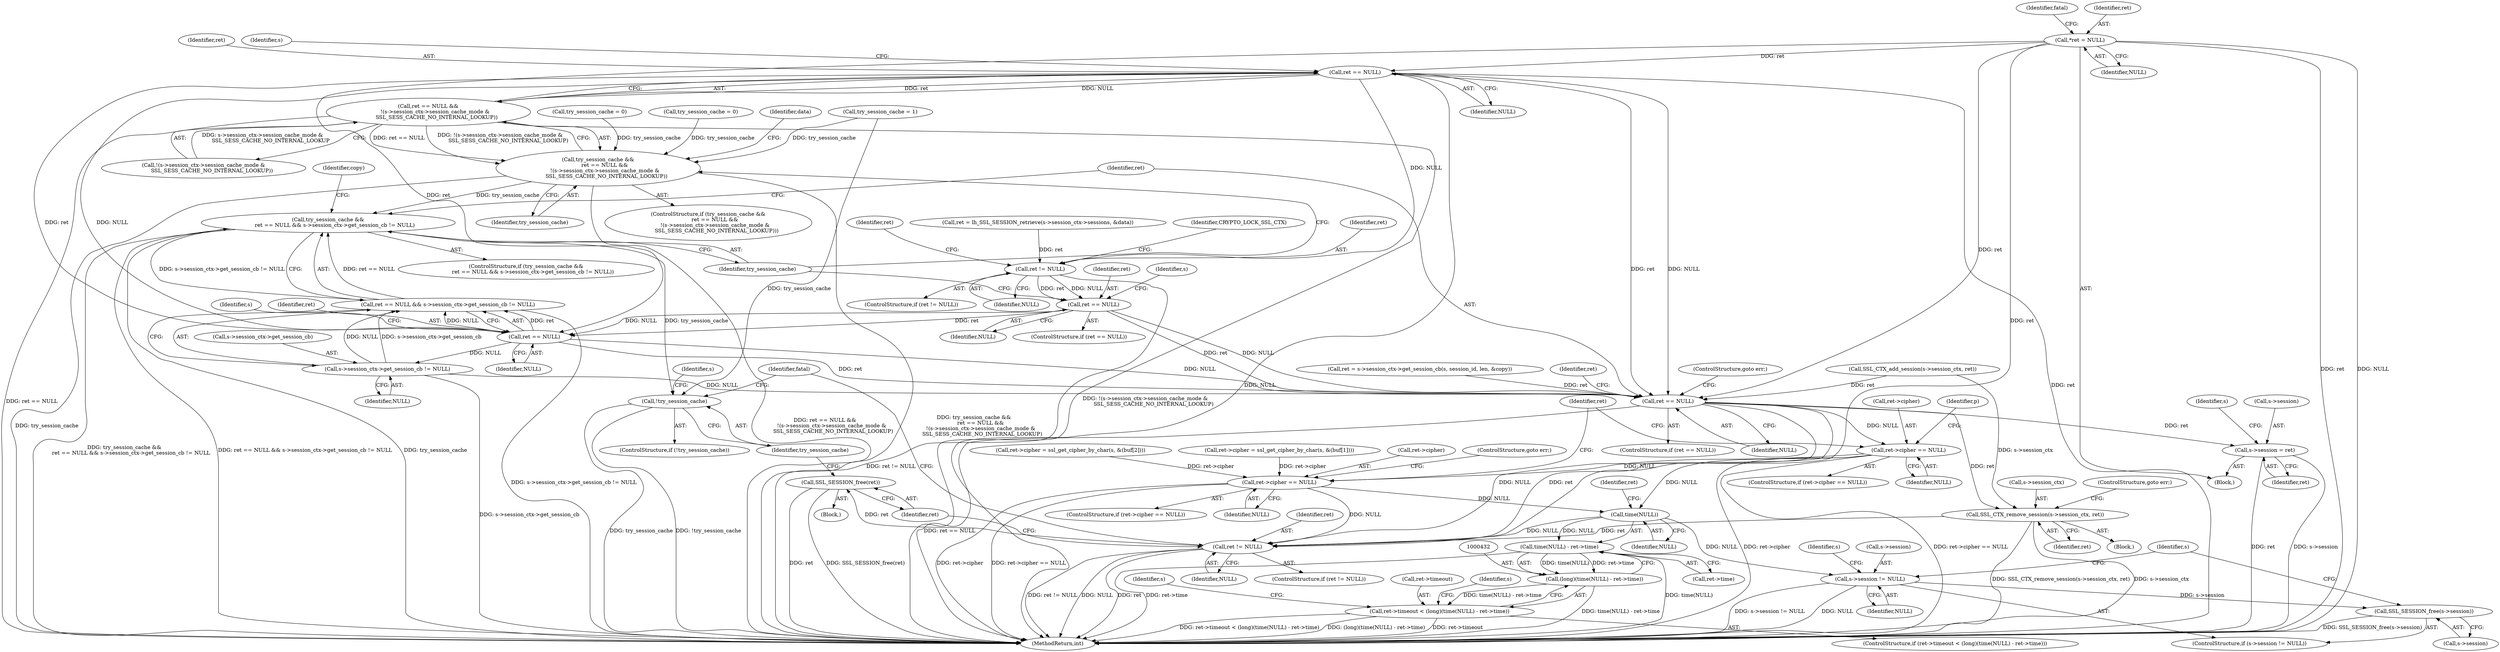 digraph "0_openssl_a004e72b95835136d3f1ea90517f706c24c03da7_0@pointer" {
"1000188" [label="(Call,ret == NULL)"];
"1000126" [label="(Call,*ret = NULL)"];
"1000187" [label="(Call,ret == NULL &&\n        !(s->session_ctx->session_cache_mode &\n          SSL_SESS_CACHE_NO_INTERNAL_LOOKUP))"];
"1000185" [label="(Call,try_session_cache &&\n        ret == NULL &&\n        !(s->session_ctx->session_cache_mode &\n          SSL_SESS_CACHE_NO_INTERNAL_LOOKUP))"];
"1000264" [label="(Call,try_session_cache &&\n        ret == NULL && s->session_ctx->get_session_cb != NULL)"];
"1000500" [label="(Call,!try_session_cache)"];
"1000238" [label="(Call,ret != NULL)"];
"1000252" [label="(Call,ret == NULL)"];
"1000267" [label="(Call,ret == NULL)"];
"1000266" [label="(Call,ret == NULL && s->session_ctx->get_session_cb != NULL)"];
"1000270" [label="(Call,s->session_ctx->get_session_cb != NULL)"];
"1000324" [label="(Call,ret == NULL)"];
"1000370" [label="(Call,ret->cipher == NULL)"];
"1000420" [label="(Call,ret->cipher == NULL)"];
"1000434" [label="(Call,time(NULL))"];
"1000433" [label="(Call,time(NULL) - ret->time)"];
"1000431" [label="(Call,(long)(time(NULL) - ret->time))"];
"1000427" [label="(Call,ret->timeout < (long)(time(NULL) - ret->time))"];
"1000466" [label="(Call,s->session != NULL)"];
"1000471" [label="(Call,SSL_SESSION_free(s->session))"];
"1000493" [label="(Call,ret != NULL)"];
"1000497" [label="(Call,SSL_SESSION_free(ret))"];
"1000451" [label="(Call,SSL_CTX_remove_session(s->session_ctx, ret))"];
"1000475" [label="(Call,s->session = ret)"];
"1000473" [label="(Identifier,s)"];
"1000273" [label="(Identifier,s)"];
"1000461" [label="(Identifier,s)"];
"1000188" [label="(Call,ret == NULL)"];
"1000240" [label="(Identifier,NULL)"];
"1000421" [label="(Call,ret->cipher)"];
"1000266" [label="(Call,ret == NULL && s->session_ctx->get_session_cb != NULL)"];
"1000425" [label="(ControlStructure,goto err;)"];
"1000371" [label="(Call,ret->cipher)"];
"1000186" [label="(Identifier,try_session_cache)"];
"1000369" [label="(ControlStructure,if (ret->cipher == NULL))"];
"1000426" [label="(ControlStructure,if (ret->timeout < (long)(time(NULL) - ret->time)))"];
"1000327" [label="(ControlStructure,goto err;)"];
"1000270" [label="(Call,s->session_ctx->get_session_cb != NULL)"];
"1000134" [label="(Call,try_session_cache = 1)"];
"1000128" [label="(Identifier,NULL)"];
"1000227" [label="(Call,ret = lh_SSL_SESSION_retrieve(s->session_ctx->sessions, &data))"];
"1000271" [label="(Call,s->session_ctx->get_session_cb)"];
"1000516" [label="(MethodReturn,int)"];
"1000435" [label="(Identifier,NULL)"];
"1000250" [label="(Identifier,CRYPTO_LOCK_SSL_CTX)"];
"1000431" [label="(Call,(long)(time(NULL) - ret->time))"];
"1000471" [label="(Call,SSL_SESSION_free(s->session))"];
"1000280" [label="(Identifier,copy)"];
"1000374" [label="(Identifier,NULL)"];
"1000131" [label="(Identifier,fatal)"];
"1000500" [label="(Call,!try_session_cache)"];
"1000127" [label="(Identifier,ret)"];
"1000263" [label="(ControlStructure,if (try_session_cache &&\n        ret == NULL && s->session_ctx->get_session_cb != NULL))"];
"1000239" [label="(Identifier,ret)"];
"1000269" [label="(Identifier,NULL)"];
"1000323" [label="(ControlStructure,if (ret == NULL))"];
"1000479" [label="(Identifier,ret)"];
"1000419" [label="(ControlStructure,if (ret->cipher == NULL))"];
"1000450" [label="(Block,)"];
"1000318" [label="(Call,SSL_CTX_add_session(s->session_ctx, ret))"];
"1000380" [label="(Identifier,p)"];
"1000324" [label="(Call,ret == NULL)"];
"1000493" [label="(Call,ret != NULL)"];
"1000185" [label="(Call,try_session_cache &&\n        ret == NULL &&\n        !(s->session_ctx->session_cache_mode &\n          SSL_SESS_CACHE_NO_INTERNAL_LOOKUP))"];
"1000465" [label="(ControlStructure,if (s->session != NULL))"];
"1000370" [label="(Call,ret->cipher == NULL)"];
"1000276" [label="(Identifier,NULL)"];
"1000429" [label="(Identifier,ret)"];
"1000497" [label="(Call,SSL_SESSION_free(ret))"];
"1000267" [label="(Call,ret == NULL)"];
"1000455" [label="(Identifier,ret)"];
"1000437" [label="(Identifier,ret)"];
"1000238" [label="(Call,ret != NULL)"];
"1000498" [label="(Identifier,ret)"];
"1000452" [label="(Call,s->session_ctx)"];
"1000472" [label="(Call,s->session)"];
"1000444" [label="(Identifier,s)"];
"1000190" [label="(Identifier,NULL)"];
"1000254" [label="(Identifier,NULL)"];
"1000398" [label="(Call,ret->cipher = ssl_get_cipher_by_char(s, &(buf[2])))"];
"1000499" [label="(ControlStructure,if (!try_session_cache))"];
"1000466" [label="(Call,s->session != NULL)"];
"1000495" [label="(Identifier,NULL)"];
"1000482" [label="(Identifier,s)"];
"1000492" [label="(ControlStructure,if (ret != NULL))"];
"1000178" [label="(Call,try_session_cache = 0)"];
"1000124" [label="(Block,)"];
"1000251" [label="(ControlStructure,if (ret == NULL))"];
"1000470" [label="(Identifier,NULL)"];
"1000451" [label="(Call,SSL_CTX_remove_session(s->session_ctx, ret))"];
"1000496" [label="(Block,)"];
"1000283" [label="(Call,ret = s->session_ctx->get_session_cb(s, session_id, len, &copy))"];
"1000203" [label="(Identifier,data)"];
"1000264" [label="(Call,try_session_cache &&\n        ret == NULL && s->session_ctx->get_session_cb != NULL)"];
"1000253" [label="(Identifier,ret)"];
"1000268" [label="(Identifier,ret)"];
"1000265" [label="(Identifier,try_session_cache)"];
"1000509" [label="(Identifier,fatal)"];
"1000475" [label="(Call,s->session = ret)"];
"1000245" [label="(Identifier,ret)"];
"1000153" [label="(Call,try_session_cache = 0)"];
"1000433" [label="(Call,time(NULL) - ret->time)"];
"1000505" [label="(Identifier,s)"];
"1000467" [label="(Call,s->session)"];
"1000326" [label="(Identifier,NULL)"];
"1000501" [label="(Identifier,try_session_cache)"];
"1000252" [label="(Call,ret == NULL)"];
"1000187" [label="(Call,ret == NULL &&\n        !(s->session_ctx->session_cache_mode &\n          SSL_SESS_CACHE_NO_INTERNAL_LOOKUP))"];
"1000126" [label="(Call,*ret = NULL)"];
"1000427" [label="(Call,ret->timeout < (long)(time(NULL) - ret->time))"];
"1000184" [label="(ControlStructure,if (try_session_cache &&\n        ret == NULL &&\n        !(s->session_ctx->session_cache_mode &\n          SSL_SESS_CACHE_NO_INTERNAL_LOOKUP)))"];
"1000420" [label="(Call,ret->cipher == NULL)"];
"1000456" [label="(ControlStructure,goto err;)"];
"1000237" [label="(ControlStructure,if (ret != NULL))"];
"1000477" [label="(Identifier,s)"];
"1000189" [label="(Identifier,ret)"];
"1000409" [label="(Call,ret->cipher = ssl_get_cipher_by_char(s, &(buf[1])))"];
"1000195" [label="(Identifier,s)"];
"1000259" [label="(Identifier,s)"];
"1000428" [label="(Call,ret->timeout)"];
"1000325" [label="(Identifier,ret)"];
"1000476" [label="(Call,s->session)"];
"1000332" [label="(Identifier,ret)"];
"1000191" [label="(Call,!(s->session_ctx->session_cache_mode &\n          SSL_SESS_CACHE_NO_INTERNAL_LOOKUP))"];
"1000436" [label="(Call,ret->time)"];
"1000424" [label="(Identifier,NULL)"];
"1000494" [label="(Identifier,ret)"];
"1000434" [label="(Call,time(NULL))"];
"1000188" -> "1000187"  [label="AST: "];
"1000188" -> "1000190"  [label="CFG: "];
"1000189" -> "1000188"  [label="AST: "];
"1000190" -> "1000188"  [label="AST: "];
"1000195" -> "1000188"  [label="CFG: "];
"1000187" -> "1000188"  [label="CFG: "];
"1000188" -> "1000516"  [label="DDG: NULL"];
"1000188" -> "1000516"  [label="DDG: ret"];
"1000188" -> "1000187"  [label="DDG: ret"];
"1000188" -> "1000187"  [label="DDG: NULL"];
"1000126" -> "1000188"  [label="DDG: ret"];
"1000188" -> "1000238"  [label="DDG: NULL"];
"1000188" -> "1000267"  [label="DDG: ret"];
"1000188" -> "1000267"  [label="DDG: NULL"];
"1000188" -> "1000324"  [label="DDG: ret"];
"1000188" -> "1000324"  [label="DDG: NULL"];
"1000126" -> "1000124"  [label="AST: "];
"1000126" -> "1000128"  [label="CFG: "];
"1000127" -> "1000126"  [label="AST: "];
"1000128" -> "1000126"  [label="AST: "];
"1000131" -> "1000126"  [label="CFG: "];
"1000126" -> "1000516"  [label="DDG: ret"];
"1000126" -> "1000516"  [label="DDG: NULL"];
"1000126" -> "1000267"  [label="DDG: ret"];
"1000126" -> "1000324"  [label="DDG: ret"];
"1000126" -> "1000493"  [label="DDG: ret"];
"1000187" -> "1000185"  [label="AST: "];
"1000187" -> "1000191"  [label="CFG: "];
"1000191" -> "1000187"  [label="AST: "];
"1000185" -> "1000187"  [label="CFG: "];
"1000187" -> "1000516"  [label="DDG: ret == NULL"];
"1000187" -> "1000516"  [label="DDG: !(s->session_ctx->session_cache_mode &\n          SSL_SESS_CACHE_NO_INTERNAL_LOOKUP)"];
"1000187" -> "1000185"  [label="DDG: ret == NULL"];
"1000187" -> "1000185"  [label="DDG: !(s->session_ctx->session_cache_mode &\n          SSL_SESS_CACHE_NO_INTERNAL_LOOKUP)"];
"1000191" -> "1000187"  [label="DDG: s->session_ctx->session_cache_mode &\n          SSL_SESS_CACHE_NO_INTERNAL_LOOKUP"];
"1000185" -> "1000184"  [label="AST: "];
"1000185" -> "1000186"  [label="CFG: "];
"1000186" -> "1000185"  [label="AST: "];
"1000203" -> "1000185"  [label="CFG: "];
"1000265" -> "1000185"  [label="CFG: "];
"1000185" -> "1000516"  [label="DDG: try_session_cache"];
"1000185" -> "1000516"  [label="DDG: ret == NULL &&\n        !(s->session_ctx->session_cache_mode &\n          SSL_SESS_CACHE_NO_INTERNAL_LOOKUP)"];
"1000185" -> "1000516"  [label="DDG: try_session_cache &&\n        ret == NULL &&\n        !(s->session_ctx->session_cache_mode &\n          SSL_SESS_CACHE_NO_INTERNAL_LOOKUP)"];
"1000178" -> "1000185"  [label="DDG: try_session_cache"];
"1000153" -> "1000185"  [label="DDG: try_session_cache"];
"1000134" -> "1000185"  [label="DDG: try_session_cache"];
"1000185" -> "1000264"  [label="DDG: try_session_cache"];
"1000264" -> "1000263"  [label="AST: "];
"1000264" -> "1000265"  [label="CFG: "];
"1000264" -> "1000266"  [label="CFG: "];
"1000265" -> "1000264"  [label="AST: "];
"1000266" -> "1000264"  [label="AST: "];
"1000280" -> "1000264"  [label="CFG: "];
"1000325" -> "1000264"  [label="CFG: "];
"1000264" -> "1000516"  [label="DDG: try_session_cache"];
"1000264" -> "1000516"  [label="DDG: try_session_cache &&\n        ret == NULL && s->session_ctx->get_session_cb != NULL"];
"1000264" -> "1000516"  [label="DDG: ret == NULL && s->session_ctx->get_session_cb != NULL"];
"1000266" -> "1000264"  [label="DDG: ret == NULL"];
"1000266" -> "1000264"  [label="DDG: s->session_ctx->get_session_cb != NULL"];
"1000264" -> "1000500"  [label="DDG: try_session_cache"];
"1000500" -> "1000499"  [label="AST: "];
"1000500" -> "1000501"  [label="CFG: "];
"1000501" -> "1000500"  [label="AST: "];
"1000505" -> "1000500"  [label="CFG: "];
"1000509" -> "1000500"  [label="CFG: "];
"1000500" -> "1000516"  [label="DDG: !try_session_cache"];
"1000500" -> "1000516"  [label="DDG: try_session_cache"];
"1000134" -> "1000500"  [label="DDG: try_session_cache"];
"1000238" -> "1000237"  [label="AST: "];
"1000238" -> "1000240"  [label="CFG: "];
"1000239" -> "1000238"  [label="AST: "];
"1000240" -> "1000238"  [label="AST: "];
"1000245" -> "1000238"  [label="CFG: "];
"1000250" -> "1000238"  [label="CFG: "];
"1000238" -> "1000516"  [label="DDG: ret != NULL"];
"1000227" -> "1000238"  [label="DDG: ret"];
"1000238" -> "1000252"  [label="DDG: ret"];
"1000238" -> "1000252"  [label="DDG: NULL"];
"1000252" -> "1000251"  [label="AST: "];
"1000252" -> "1000254"  [label="CFG: "];
"1000253" -> "1000252"  [label="AST: "];
"1000254" -> "1000252"  [label="AST: "];
"1000259" -> "1000252"  [label="CFG: "];
"1000265" -> "1000252"  [label="CFG: "];
"1000252" -> "1000267"  [label="DDG: ret"];
"1000252" -> "1000267"  [label="DDG: NULL"];
"1000252" -> "1000324"  [label="DDG: ret"];
"1000252" -> "1000324"  [label="DDG: NULL"];
"1000267" -> "1000266"  [label="AST: "];
"1000267" -> "1000269"  [label="CFG: "];
"1000268" -> "1000267"  [label="AST: "];
"1000269" -> "1000267"  [label="AST: "];
"1000273" -> "1000267"  [label="CFG: "];
"1000266" -> "1000267"  [label="CFG: "];
"1000267" -> "1000266"  [label="DDG: ret"];
"1000267" -> "1000266"  [label="DDG: NULL"];
"1000267" -> "1000270"  [label="DDG: NULL"];
"1000267" -> "1000324"  [label="DDG: ret"];
"1000267" -> "1000324"  [label="DDG: NULL"];
"1000266" -> "1000270"  [label="CFG: "];
"1000270" -> "1000266"  [label="AST: "];
"1000266" -> "1000516"  [label="DDG: s->session_ctx->get_session_cb != NULL"];
"1000270" -> "1000266"  [label="DDG: s->session_ctx->get_session_cb"];
"1000270" -> "1000266"  [label="DDG: NULL"];
"1000270" -> "1000276"  [label="CFG: "];
"1000271" -> "1000270"  [label="AST: "];
"1000276" -> "1000270"  [label="AST: "];
"1000270" -> "1000516"  [label="DDG: s->session_ctx->get_session_cb"];
"1000270" -> "1000324"  [label="DDG: NULL"];
"1000324" -> "1000323"  [label="AST: "];
"1000324" -> "1000326"  [label="CFG: "];
"1000325" -> "1000324"  [label="AST: "];
"1000326" -> "1000324"  [label="AST: "];
"1000327" -> "1000324"  [label="CFG: "];
"1000332" -> "1000324"  [label="CFG: "];
"1000324" -> "1000516"  [label="DDG: ret == NULL"];
"1000283" -> "1000324"  [label="DDG: ret"];
"1000318" -> "1000324"  [label="DDG: ret"];
"1000324" -> "1000370"  [label="DDG: NULL"];
"1000324" -> "1000451"  [label="DDG: ret"];
"1000324" -> "1000475"  [label="DDG: ret"];
"1000324" -> "1000493"  [label="DDG: ret"];
"1000324" -> "1000493"  [label="DDG: NULL"];
"1000370" -> "1000369"  [label="AST: "];
"1000370" -> "1000374"  [label="CFG: "];
"1000371" -> "1000370"  [label="AST: "];
"1000374" -> "1000370"  [label="AST: "];
"1000380" -> "1000370"  [label="CFG: "];
"1000429" -> "1000370"  [label="CFG: "];
"1000370" -> "1000516"  [label="DDG: ret->cipher == NULL"];
"1000370" -> "1000516"  [label="DDG: ret->cipher"];
"1000370" -> "1000420"  [label="DDG: NULL"];
"1000370" -> "1000434"  [label="DDG: NULL"];
"1000420" -> "1000419"  [label="AST: "];
"1000420" -> "1000424"  [label="CFG: "];
"1000421" -> "1000420"  [label="AST: "];
"1000424" -> "1000420"  [label="AST: "];
"1000425" -> "1000420"  [label="CFG: "];
"1000429" -> "1000420"  [label="CFG: "];
"1000420" -> "1000516"  [label="DDG: ret->cipher == NULL"];
"1000420" -> "1000516"  [label="DDG: ret->cipher"];
"1000409" -> "1000420"  [label="DDG: ret->cipher"];
"1000398" -> "1000420"  [label="DDG: ret->cipher"];
"1000420" -> "1000434"  [label="DDG: NULL"];
"1000420" -> "1000493"  [label="DDG: NULL"];
"1000434" -> "1000433"  [label="AST: "];
"1000434" -> "1000435"  [label="CFG: "];
"1000435" -> "1000434"  [label="AST: "];
"1000437" -> "1000434"  [label="CFG: "];
"1000434" -> "1000433"  [label="DDG: NULL"];
"1000434" -> "1000466"  [label="DDG: NULL"];
"1000434" -> "1000493"  [label="DDG: NULL"];
"1000433" -> "1000431"  [label="AST: "];
"1000433" -> "1000436"  [label="CFG: "];
"1000436" -> "1000433"  [label="AST: "];
"1000431" -> "1000433"  [label="CFG: "];
"1000433" -> "1000516"  [label="DDG: ret->time"];
"1000433" -> "1000516"  [label="DDG: time(NULL)"];
"1000433" -> "1000431"  [label="DDG: time(NULL)"];
"1000433" -> "1000431"  [label="DDG: ret->time"];
"1000431" -> "1000427"  [label="AST: "];
"1000432" -> "1000431"  [label="AST: "];
"1000427" -> "1000431"  [label="CFG: "];
"1000431" -> "1000516"  [label="DDG: time(NULL) - ret->time"];
"1000431" -> "1000427"  [label="DDG: time(NULL) - ret->time"];
"1000427" -> "1000426"  [label="AST: "];
"1000428" -> "1000427"  [label="AST: "];
"1000444" -> "1000427"  [label="CFG: "];
"1000461" -> "1000427"  [label="CFG: "];
"1000427" -> "1000516"  [label="DDG: ret->timeout"];
"1000427" -> "1000516"  [label="DDG: ret->timeout < (long)(time(NULL) - ret->time)"];
"1000427" -> "1000516"  [label="DDG: (long)(time(NULL) - ret->time)"];
"1000466" -> "1000465"  [label="AST: "];
"1000466" -> "1000470"  [label="CFG: "];
"1000467" -> "1000466"  [label="AST: "];
"1000470" -> "1000466"  [label="AST: "];
"1000473" -> "1000466"  [label="CFG: "];
"1000477" -> "1000466"  [label="CFG: "];
"1000466" -> "1000516"  [label="DDG: NULL"];
"1000466" -> "1000516"  [label="DDG: s->session != NULL"];
"1000466" -> "1000471"  [label="DDG: s->session"];
"1000471" -> "1000465"  [label="AST: "];
"1000471" -> "1000472"  [label="CFG: "];
"1000472" -> "1000471"  [label="AST: "];
"1000477" -> "1000471"  [label="CFG: "];
"1000471" -> "1000516"  [label="DDG: SSL_SESSION_free(s->session)"];
"1000493" -> "1000492"  [label="AST: "];
"1000493" -> "1000495"  [label="CFG: "];
"1000494" -> "1000493"  [label="AST: "];
"1000495" -> "1000493"  [label="AST: "];
"1000498" -> "1000493"  [label="CFG: "];
"1000509" -> "1000493"  [label="CFG: "];
"1000493" -> "1000516"  [label="DDG: ret"];
"1000493" -> "1000516"  [label="DDG: ret != NULL"];
"1000493" -> "1000516"  [label="DDG: NULL"];
"1000451" -> "1000493"  [label="DDG: ret"];
"1000493" -> "1000497"  [label="DDG: ret"];
"1000497" -> "1000496"  [label="AST: "];
"1000497" -> "1000498"  [label="CFG: "];
"1000498" -> "1000497"  [label="AST: "];
"1000501" -> "1000497"  [label="CFG: "];
"1000497" -> "1000516"  [label="DDG: ret"];
"1000497" -> "1000516"  [label="DDG: SSL_SESSION_free(ret)"];
"1000451" -> "1000450"  [label="AST: "];
"1000451" -> "1000455"  [label="CFG: "];
"1000452" -> "1000451"  [label="AST: "];
"1000455" -> "1000451"  [label="AST: "];
"1000456" -> "1000451"  [label="CFG: "];
"1000451" -> "1000516"  [label="DDG: s->session_ctx"];
"1000451" -> "1000516"  [label="DDG: SSL_CTX_remove_session(s->session_ctx, ret)"];
"1000318" -> "1000451"  [label="DDG: s->session_ctx"];
"1000475" -> "1000124"  [label="AST: "];
"1000475" -> "1000479"  [label="CFG: "];
"1000476" -> "1000475"  [label="AST: "];
"1000479" -> "1000475"  [label="AST: "];
"1000482" -> "1000475"  [label="CFG: "];
"1000475" -> "1000516"  [label="DDG: s->session"];
"1000475" -> "1000516"  [label="DDG: ret"];
}
